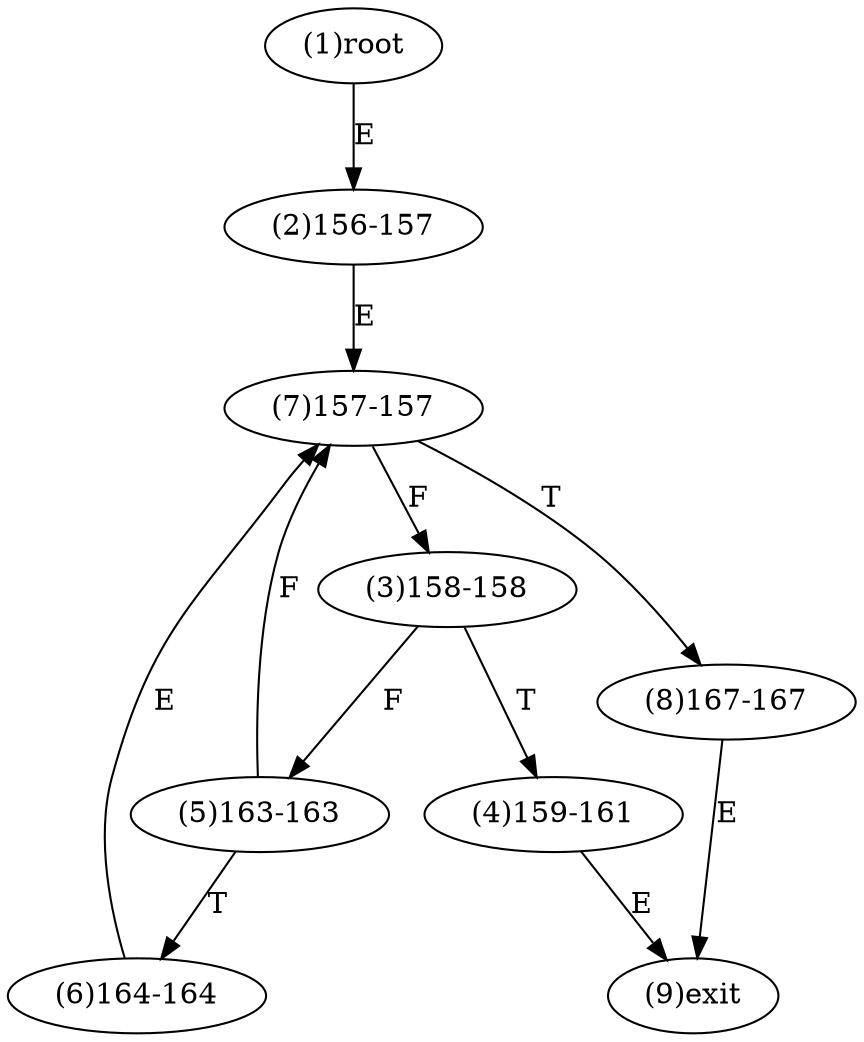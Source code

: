 digraph "" { 
1[ label="(1)root"];
2[ label="(2)156-157"];
3[ label="(3)158-158"];
4[ label="(4)159-161"];
5[ label="(5)163-163"];
6[ label="(6)164-164"];
7[ label="(7)157-157"];
8[ label="(8)167-167"];
9[ label="(9)exit"];
1->2[ label="E"];
2->7[ label="E"];
3->5[ label="F"];
3->4[ label="T"];
4->9[ label="E"];
5->7[ label="F"];
5->6[ label="T"];
6->7[ label="E"];
7->3[ label="F"];
7->8[ label="T"];
8->9[ label="E"];
}